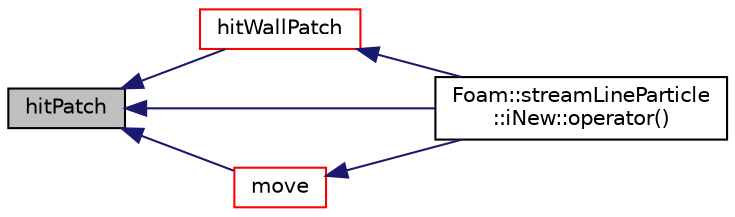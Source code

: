 digraph "hitPatch"
{
  bgcolor="transparent";
  edge [fontname="Helvetica",fontsize="10",labelfontname="Helvetica",labelfontsize="10"];
  node [fontname="Helvetica",fontsize="10",shape=record];
  rankdir="LR";
  Node105 [label="hitPatch",height=0.2,width=0.4,color="black", fillcolor="grey75", style="filled", fontcolor="black"];
  Node105 -> Node106 [dir="back",color="midnightblue",fontsize="10",style="solid",fontname="Helvetica"];
  Node106 [label="hitWallPatch",height=0.2,width=0.4,color="red",URL="$a24277.html#a83ddd4996e7a12d68168442c5f04ca72",tooltip="Overridable function to handle the particle hitting a wallPatch. "];
  Node106 -> Node112 [dir="back",color="midnightblue",fontsize="10",style="solid",fontname="Helvetica"];
  Node112 [label="Foam::streamLineParticle\l::iNew::operator()",height=0.2,width=0.4,color="black",URL="$a24285.html#acd63a3abfe79adcabffffd5c51b01ac4"];
  Node105 -> Node113 [dir="back",color="midnightblue",fontsize="10",style="solid",fontname="Helvetica"];
  Node113 [label="move",height=0.2,width=0.4,color="red",URL="$a24277.html#ab2af4f225a9c3e9d8789961151f121ac",tooltip="Track all particles to their end point. "];
  Node113 -> Node112 [dir="back",color="midnightblue",fontsize="10",style="solid",fontname="Helvetica"];
  Node105 -> Node112 [dir="back",color="midnightblue",fontsize="10",style="solid",fontname="Helvetica"];
}
